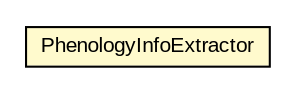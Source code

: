 #!/usr/local/bin/dot
#
# Class diagram 
# Generated by UMLGraph version R5_6-24-gf6e263 (http://www.umlgraph.org/)
#

digraph G {
	edge [fontname="arial",fontsize=10,labelfontname="arial",labelfontsize=10];
	node [fontname="arial",fontsize=10,shape=plaintext];
	nodesep=0.25;
	ranksep=0.5;
	// edu.arizona.biosemantics.semanticmarkup.markupelement.phenology.transform.PhenologyInfoExtractor
	c115337 [label=<<table title="edu.arizona.biosemantics.semanticmarkup.markupelement.phenology.transform.PhenologyInfoExtractor" border="0" cellborder="1" cellspacing="0" cellpadding="2" port="p" bgcolor="lemonChiffon" href="./PhenologyInfoExtractor.html">
		<tr><td><table border="0" cellspacing="0" cellpadding="1">
<tr><td align="center" balign="center"> PhenologyInfoExtractor </td></tr>
		</table></td></tr>
		</table>>, URL="./PhenologyInfoExtractor.html", fontname="arial", fontcolor="black", fontsize=10.0];
}

